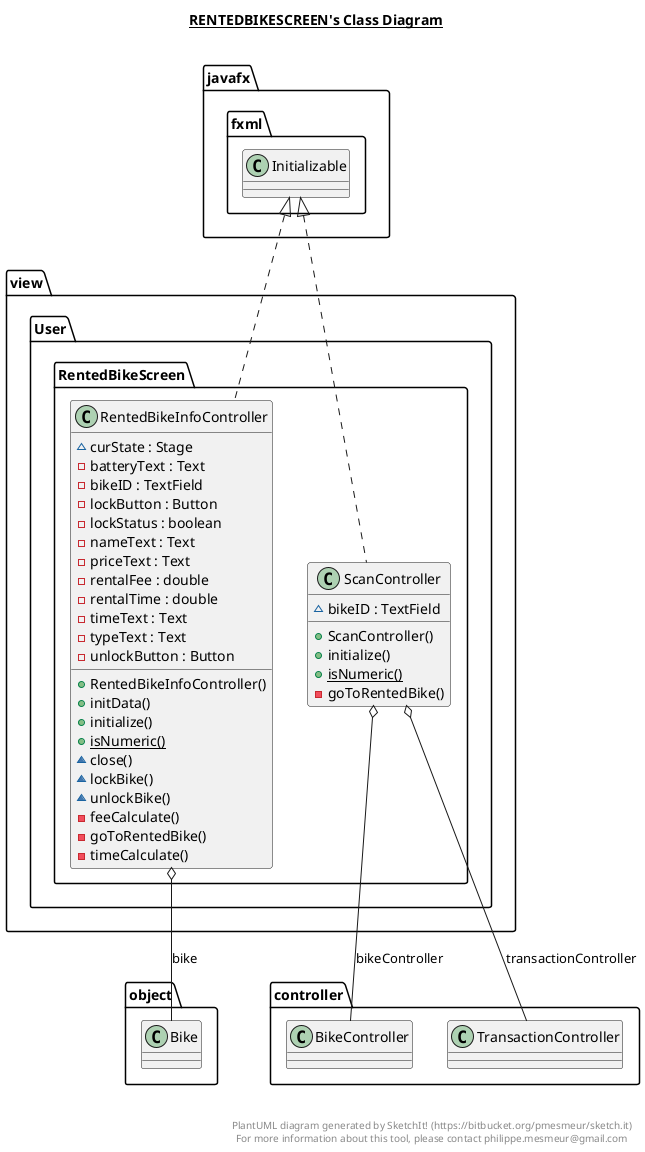 @startuml

title __RENTEDBIKESCREEN's Class Diagram__\n

  namespace view {
    namespace User {
      namespace RentedBikeScreen {
        class view.User.RentedBikeScreen.RentedBikeInfoController {
            ~ curState : Stage
            - batteryText : Text
            - bikeID : TextField
            - lockButton : Button
            - lockStatus : boolean
            - nameText : Text
            - priceText : Text
            - rentalFee : double
            - rentalTime : double
            - timeText : Text
            - typeText : Text
            - unlockButton : Button
            + RentedBikeInfoController()
            + initData()
            + initialize()
            {static} + isNumeric()
            ~ close()
            ~ lockBike()
            ~ unlockBike()
            - feeCalculate()
            - goToRentedBike()
            - timeCalculate()
        }
      }
    }
  }
  

  namespace view {
    namespace User {
      namespace RentedBikeScreen {
        class view.User.RentedBikeScreen.ScanController {
            ~ bikeID : TextField
            + ScanController()
            + initialize()
            {static} + isNumeric()
            - goToRentedBike()
        }
      }
    }
  }
  

  view.User.RentedBikeScreen.RentedBikeInfoController .up.|> javafx.fxml.Initializable
  view.User.RentedBikeScreen.RentedBikeInfoController o-- object.Bike : bike
  view.User.RentedBikeScreen.ScanController .up.|> javafx.fxml.Initializable
  view.User.RentedBikeScreen.ScanController o-- controller.BikeController : bikeController
  view.User.RentedBikeScreen.ScanController o-- controller.TransactionController : transactionController


right footer


PlantUML diagram generated by SketchIt! (https://bitbucket.org/pmesmeur/sketch.it)
For more information about this tool, please contact philippe.mesmeur@gmail.com
endfooter

@enduml
